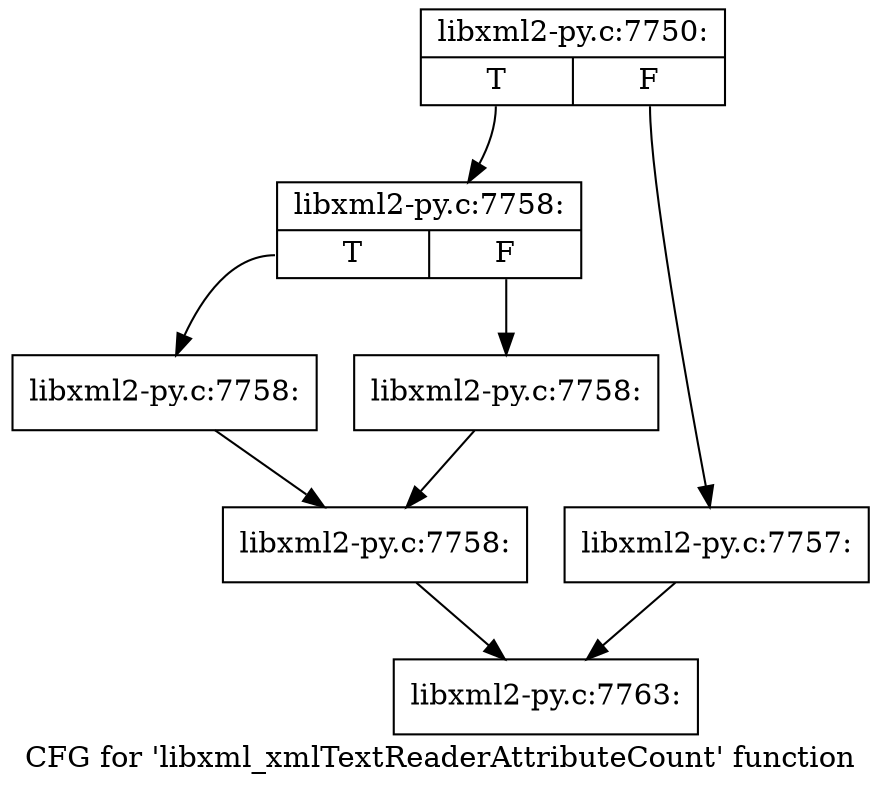 digraph "CFG for 'libxml_xmlTextReaderAttributeCount' function" {
	label="CFG for 'libxml_xmlTextReaderAttributeCount' function";

	Node0x436f070 [shape=record,label="{libxml2-py.c:7750:|{<s0>T|<s1>F}}"];
	Node0x436f070:s0 -> Node0x4370db0;
	Node0x436f070:s1 -> Node0x4370d60;
	Node0x4370d60 [shape=record,label="{libxml2-py.c:7757:}"];
	Node0x4370d60 -> Node0x436eff0;
	Node0x4370db0 [shape=record,label="{libxml2-py.c:7758:|{<s0>T|<s1>F}}"];
	Node0x4370db0:s0 -> Node0x43715e0;
	Node0x4370db0:s1 -> Node0x4371630;
	Node0x43715e0 [shape=record,label="{libxml2-py.c:7758:}"];
	Node0x43715e0 -> Node0x4371680;
	Node0x4371630 [shape=record,label="{libxml2-py.c:7758:}"];
	Node0x4371630 -> Node0x4371680;
	Node0x4371680 [shape=record,label="{libxml2-py.c:7758:}"];
	Node0x4371680 -> Node0x436eff0;
	Node0x436eff0 [shape=record,label="{libxml2-py.c:7763:}"];
}
